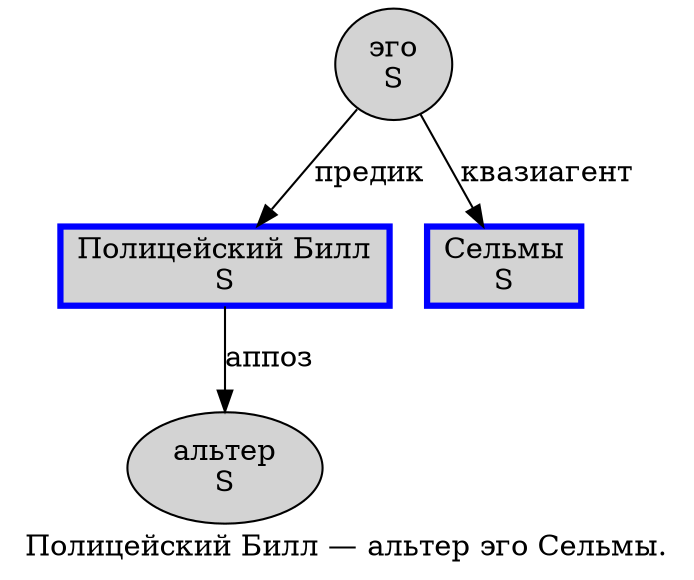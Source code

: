 digraph SENTENCE_1557 {
	graph [label="Полицейский Билл — альтер эго Сельмы."]
	node [style=filled]
		0 [label="Полицейский Билл
S" color=blue fillcolor=lightgray penwidth=3 shape=box]
		2 [label="альтер
S" color="" fillcolor=lightgray penwidth=1 shape=ellipse]
		3 [label="эго
S" color="" fillcolor=lightgray penwidth=1 shape=ellipse]
		4 [label="Сельмы
S" color=blue fillcolor=lightgray penwidth=3 shape=box]
			3 -> 0 [label="предик"]
			3 -> 4 [label="квазиагент"]
			0 -> 2 [label="аппоз"]
}